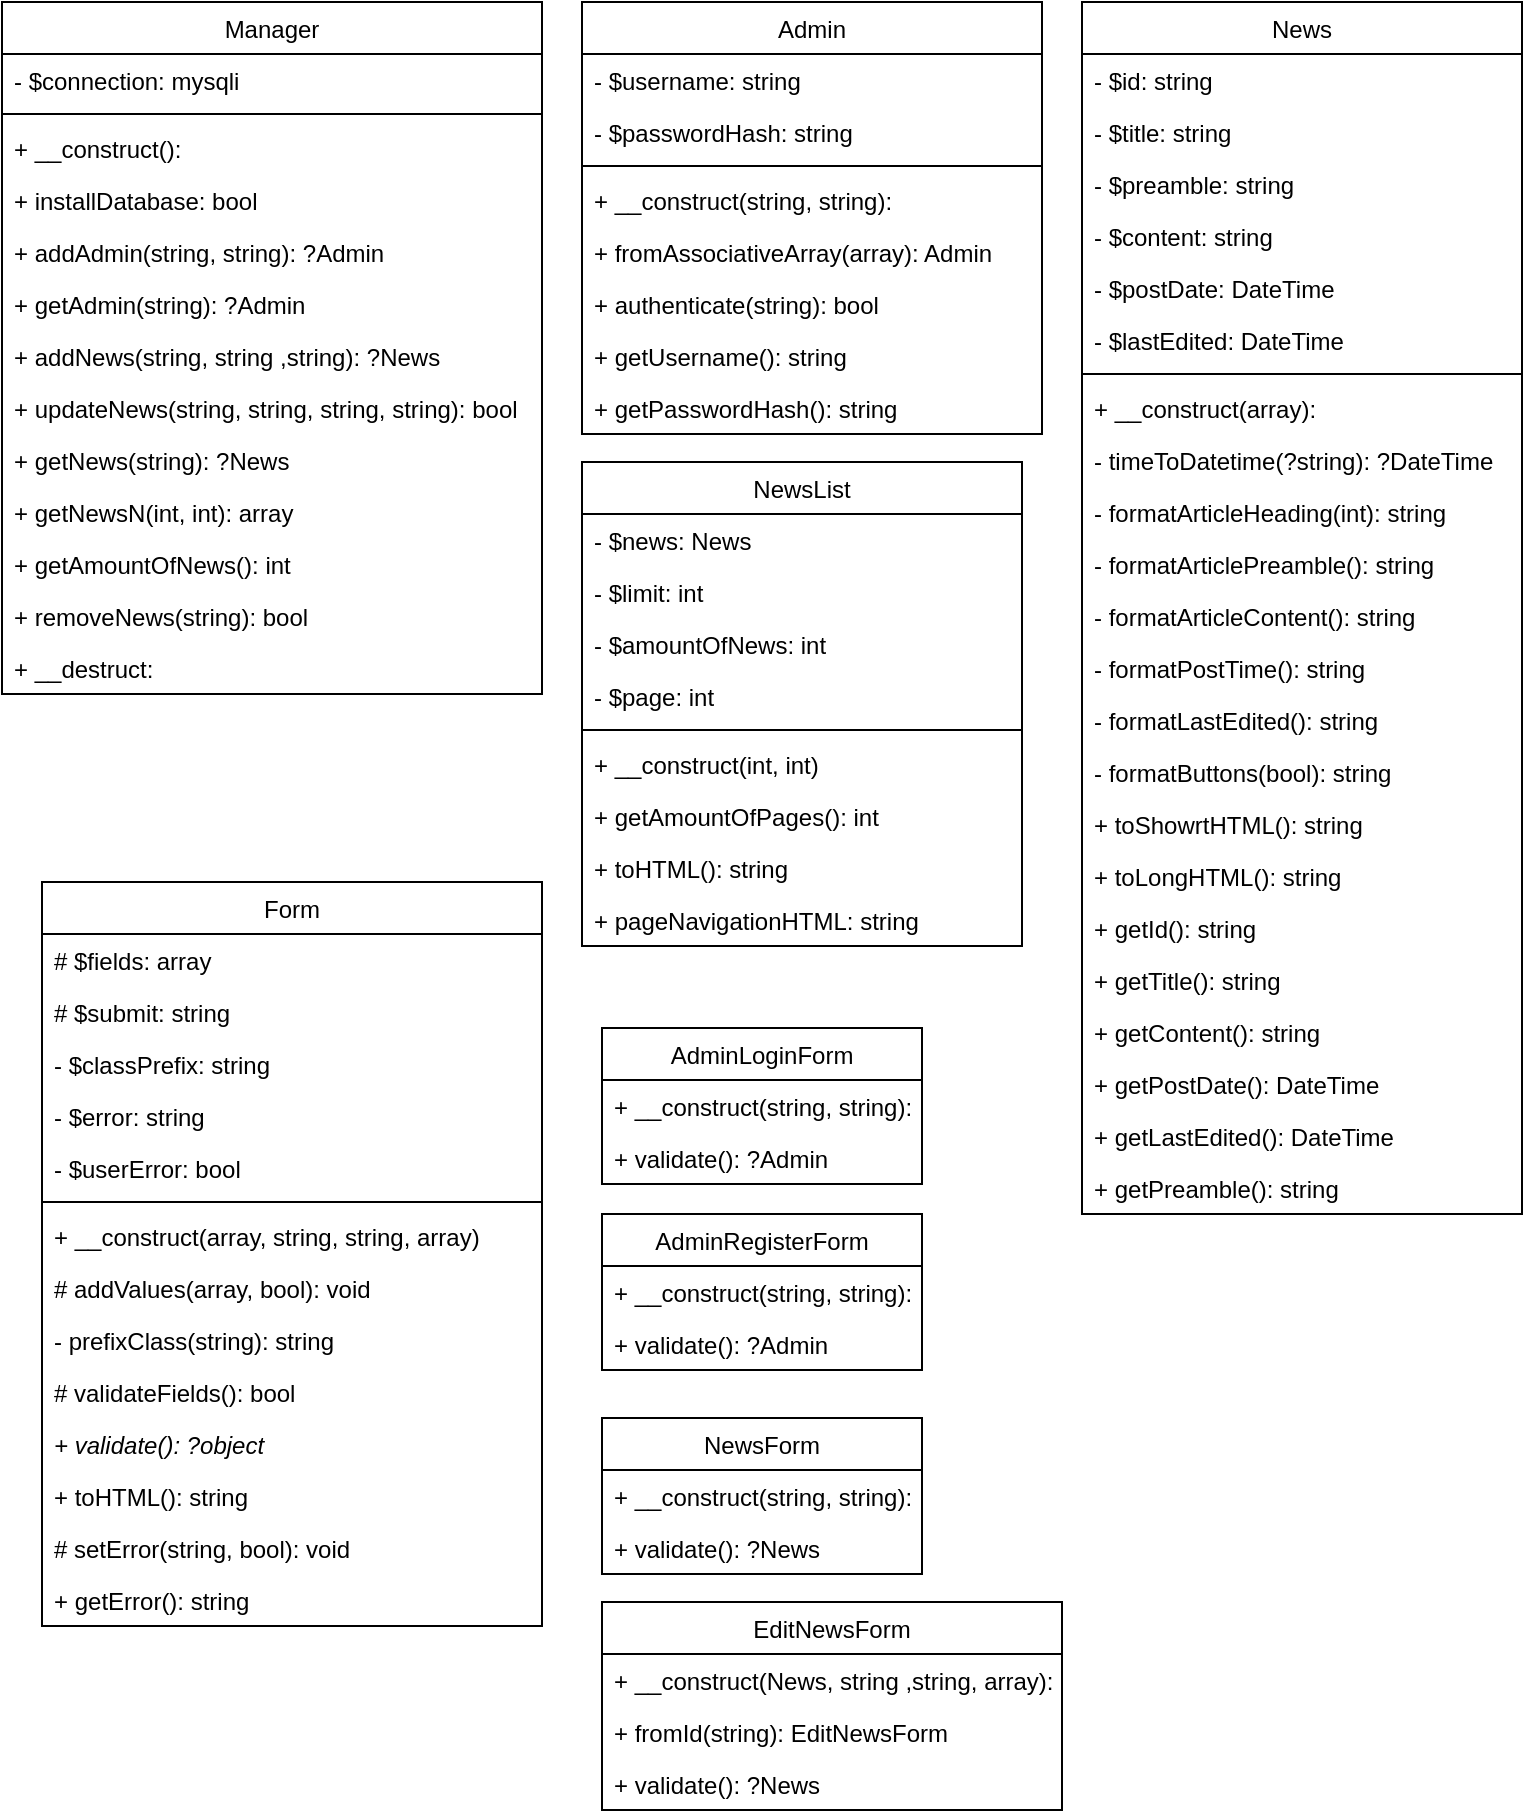 <mxfile version="14.4.2" type="github">
  <diagram id="YQcV4sclvdIq1VrvEsjX" name="Page-1">
    <mxGraphModel dx="813" dy="461" grid="1" gridSize="10" guides="1" tooltips="1" connect="1" arrows="1" fold="1" page="1" pageScale="1" pageWidth="827" pageHeight="1169" math="0" shadow="0">
      <root>
        <mxCell id="0" />
        <mxCell id="1" parent="0" />
        <mxCell id="pUATQON3ymGfzFJ1JxWe-1" value="Manager" style="swimlane;fontStyle=0;childLayout=stackLayout;horizontal=1;startSize=26;fillColor=none;horizontalStack=0;resizeParent=1;resizeParentMax=0;resizeLast=0;collapsible=1;marginBottom=0;" parent="1" vertex="1">
          <mxGeometry x="20" y="20" width="270" height="346" as="geometry" />
        </mxCell>
        <mxCell id="pUATQON3ymGfzFJ1JxWe-2" value="- $connection: mysqli" style="text;strokeColor=none;fillColor=none;align=left;verticalAlign=top;spacingLeft=4;spacingRight=4;overflow=hidden;rotatable=0;points=[[0,0.5],[1,0.5]];portConstraint=eastwest;" parent="pUATQON3ymGfzFJ1JxWe-1" vertex="1">
          <mxGeometry y="26" width="270" height="26" as="geometry" />
        </mxCell>
        <mxCell id="u4n-MWDn8-Q3DPegLVWj-1" value="" style="line;strokeWidth=1;fillColor=none;align=left;verticalAlign=middle;spacingTop=-1;spacingLeft=3;spacingRight=3;rotatable=0;labelPosition=right;points=[];portConstraint=eastwest;" vertex="1" parent="pUATQON3ymGfzFJ1JxWe-1">
          <mxGeometry y="52" width="270" height="8" as="geometry" />
        </mxCell>
        <mxCell id="pUATQON3ymGfzFJ1JxWe-3" value="+ __construct():" style="text;strokeColor=none;fillColor=none;align=left;verticalAlign=top;spacingLeft=4;spacingRight=4;overflow=hidden;rotatable=0;points=[[0,0.5],[1,0.5]];portConstraint=eastwest;" parent="pUATQON3ymGfzFJ1JxWe-1" vertex="1">
          <mxGeometry y="60" width="270" height="26" as="geometry" />
        </mxCell>
        <mxCell id="Dbulx-4e_BaiuKEEpqwc-1" value="+ installDatabase: bool" style="text;strokeColor=none;fillColor=none;align=left;verticalAlign=top;spacingLeft=4;spacingRight=4;overflow=hidden;rotatable=0;points=[[0,0.5],[1,0.5]];portConstraint=eastwest;" parent="pUATQON3ymGfzFJ1JxWe-1" vertex="1">
          <mxGeometry y="86" width="270" height="26" as="geometry" />
        </mxCell>
        <mxCell id="pUATQON3ymGfzFJ1JxWe-4" value="+ addAdmin(string, string): ?Admin" style="text;strokeColor=none;fillColor=none;align=left;verticalAlign=top;spacingLeft=4;spacingRight=4;overflow=hidden;rotatable=0;points=[[0,0.5],[1,0.5]];portConstraint=eastwest;" parent="pUATQON3ymGfzFJ1JxWe-1" vertex="1">
          <mxGeometry y="112" width="270" height="26" as="geometry" />
        </mxCell>
        <mxCell id="Dbulx-4e_BaiuKEEpqwc-3" value="+ getAdmin(string): ?Admin" style="text;strokeColor=none;fillColor=none;align=left;verticalAlign=top;spacingLeft=4;spacingRight=4;overflow=hidden;rotatable=0;points=[[0,0.5],[1,0.5]];portConstraint=eastwest;" parent="pUATQON3ymGfzFJ1JxWe-1" vertex="1">
          <mxGeometry y="138" width="270" height="26" as="geometry" />
        </mxCell>
        <mxCell id="Dbulx-4e_BaiuKEEpqwc-2" value="+ addNews(string, string ,string): ?News" style="text;strokeColor=none;fillColor=none;align=left;verticalAlign=top;spacingLeft=4;spacingRight=4;overflow=hidden;rotatable=0;points=[[0,0.5],[1,0.5]];portConstraint=eastwest;" parent="pUATQON3ymGfzFJ1JxWe-1" vertex="1">
          <mxGeometry y="164" width="270" height="26" as="geometry" />
        </mxCell>
        <mxCell id="Dbulx-4e_BaiuKEEpqwc-4" value="+ updateNews(string, string, string, string): bool" style="text;strokeColor=none;fillColor=none;align=left;verticalAlign=top;spacingLeft=4;spacingRight=4;overflow=hidden;rotatable=0;points=[[0,0.5],[1,0.5]];portConstraint=eastwest;" parent="pUATQON3ymGfzFJ1JxWe-1" vertex="1">
          <mxGeometry y="190" width="270" height="26" as="geometry" />
        </mxCell>
        <mxCell id="Dbulx-4e_BaiuKEEpqwc-5" value="+ getNews(string): ?News" style="text;strokeColor=none;fillColor=none;align=left;verticalAlign=top;spacingLeft=4;spacingRight=4;overflow=hidden;rotatable=0;points=[[0,0.5],[1,0.5]];portConstraint=eastwest;" parent="pUATQON3ymGfzFJ1JxWe-1" vertex="1">
          <mxGeometry y="216" width="270" height="26" as="geometry" />
        </mxCell>
        <mxCell id="Dbulx-4e_BaiuKEEpqwc-6" value="+ getNewsN(int, int): array" style="text;strokeColor=none;fillColor=none;align=left;verticalAlign=top;spacingLeft=4;spacingRight=4;overflow=hidden;rotatable=0;points=[[0,0.5],[1,0.5]];portConstraint=eastwest;" parent="pUATQON3ymGfzFJ1JxWe-1" vertex="1">
          <mxGeometry y="242" width="270" height="26" as="geometry" />
        </mxCell>
        <mxCell id="Dbulx-4e_BaiuKEEpqwc-7" value="+ getAmountOfNews(): int" style="text;strokeColor=none;fillColor=none;align=left;verticalAlign=top;spacingLeft=4;spacingRight=4;overflow=hidden;rotatable=0;points=[[0,0.5],[1,0.5]];portConstraint=eastwest;" parent="pUATQON3ymGfzFJ1JxWe-1" vertex="1">
          <mxGeometry y="268" width="270" height="26" as="geometry" />
        </mxCell>
        <mxCell id="Dbulx-4e_BaiuKEEpqwc-8" value="+ removeNews(string): bool" style="text;strokeColor=none;fillColor=none;align=left;verticalAlign=top;spacingLeft=4;spacingRight=4;overflow=hidden;rotatable=0;points=[[0,0.5],[1,0.5]];portConstraint=eastwest;" parent="pUATQON3ymGfzFJ1JxWe-1" vertex="1">
          <mxGeometry y="294" width="270" height="26" as="geometry" />
        </mxCell>
        <mxCell id="Dbulx-4e_BaiuKEEpqwc-9" value="+ __destruct:" style="text;strokeColor=none;fillColor=none;align=left;verticalAlign=top;spacingLeft=4;spacingRight=4;overflow=hidden;rotatable=0;points=[[0,0.5],[1,0.5]];portConstraint=eastwest;" parent="pUATQON3ymGfzFJ1JxWe-1" vertex="1">
          <mxGeometry y="320" width="270" height="26" as="geometry" />
        </mxCell>
        <mxCell id="pUATQON3ymGfzFJ1JxWe-5" value="Admin" style="swimlane;fontStyle=0;childLayout=stackLayout;horizontal=1;startSize=26;fillColor=none;horizontalStack=0;resizeParent=1;resizeParentMax=0;resizeLast=0;collapsible=1;marginBottom=0;" parent="1" vertex="1">
          <mxGeometry x="310" y="20" width="230" height="216" as="geometry" />
        </mxCell>
        <mxCell id="pUATQON3ymGfzFJ1JxWe-6" value="- $username: string" style="text;strokeColor=none;fillColor=none;align=left;verticalAlign=top;spacingLeft=4;spacingRight=4;overflow=hidden;rotatable=0;points=[[0,0.5],[1,0.5]];portConstraint=eastwest;" parent="pUATQON3ymGfzFJ1JxWe-5" vertex="1">
          <mxGeometry y="26" width="230" height="26" as="geometry" />
        </mxCell>
        <mxCell id="pUATQON3ymGfzFJ1JxWe-7" value="- $passwordHash: string" style="text;strokeColor=none;fillColor=none;align=left;verticalAlign=top;spacingLeft=4;spacingRight=4;overflow=hidden;rotatable=0;points=[[0,0.5],[1,0.5]];portConstraint=eastwest;" parent="pUATQON3ymGfzFJ1JxWe-5" vertex="1">
          <mxGeometry y="52" width="230" height="26" as="geometry" />
        </mxCell>
        <mxCell id="u4n-MWDn8-Q3DPegLVWj-2" value="" style="line;strokeWidth=1;fillColor=none;align=left;verticalAlign=middle;spacingTop=-1;spacingLeft=3;spacingRight=3;rotatable=0;labelPosition=right;points=[];portConstraint=eastwest;" vertex="1" parent="pUATQON3ymGfzFJ1JxWe-5">
          <mxGeometry y="78" width="230" height="8" as="geometry" />
        </mxCell>
        <mxCell id="pUATQON3ymGfzFJ1JxWe-8" value="+ __construct(string, string):" style="text;strokeColor=none;fillColor=none;align=left;verticalAlign=top;spacingLeft=4;spacingRight=4;overflow=hidden;rotatable=0;points=[[0,0.5],[1,0.5]];portConstraint=eastwest;" parent="pUATQON3ymGfzFJ1JxWe-5" vertex="1">
          <mxGeometry y="86" width="230" height="26" as="geometry" />
        </mxCell>
        <mxCell id="Dbulx-4e_BaiuKEEpqwc-10" value="+ fromAssociativeArray(array): Admin" style="text;strokeColor=none;fillColor=none;align=left;verticalAlign=top;spacingLeft=4;spacingRight=4;overflow=hidden;rotatable=0;points=[[0,0.5],[1,0.5]];portConstraint=eastwest;" parent="pUATQON3ymGfzFJ1JxWe-5" vertex="1">
          <mxGeometry y="112" width="230" height="26" as="geometry" />
        </mxCell>
        <mxCell id="Dbulx-4e_BaiuKEEpqwc-12" value="+ authenticate(string): bool" style="text;strokeColor=none;fillColor=none;align=left;verticalAlign=top;spacingLeft=4;spacingRight=4;overflow=hidden;rotatable=0;points=[[0,0.5],[1,0.5]];portConstraint=eastwest;" parent="pUATQON3ymGfzFJ1JxWe-5" vertex="1">
          <mxGeometry y="138" width="230" height="26" as="geometry" />
        </mxCell>
        <mxCell id="Dbulx-4e_BaiuKEEpqwc-11" value="+ getUsername(): string" style="text;strokeColor=none;fillColor=none;align=left;verticalAlign=top;spacingLeft=4;spacingRight=4;overflow=hidden;rotatable=0;points=[[0,0.5],[1,0.5]];portConstraint=eastwest;" parent="pUATQON3ymGfzFJ1JxWe-5" vertex="1">
          <mxGeometry y="164" width="230" height="26" as="geometry" />
        </mxCell>
        <mxCell id="Dbulx-4e_BaiuKEEpqwc-13" value="+ getPasswordHash(): string" style="text;strokeColor=none;fillColor=none;align=left;verticalAlign=top;spacingLeft=4;spacingRight=4;overflow=hidden;rotatable=0;points=[[0,0.5],[1,0.5]];portConstraint=eastwest;" parent="pUATQON3ymGfzFJ1JxWe-5" vertex="1">
          <mxGeometry y="190" width="230" height="26" as="geometry" />
        </mxCell>
        <mxCell id="pUATQON3ymGfzFJ1JxWe-9" value="NewsList" style="swimlane;fontStyle=0;childLayout=stackLayout;horizontal=1;startSize=26;fillColor=none;horizontalStack=0;resizeParent=1;resizeParentMax=0;resizeLast=0;collapsible=1;marginBottom=0;" parent="1" vertex="1">
          <mxGeometry x="310" y="250" width="220" height="242" as="geometry" />
        </mxCell>
        <mxCell id="pUATQON3ymGfzFJ1JxWe-10" value="- $news: News" style="text;strokeColor=none;fillColor=none;align=left;verticalAlign=top;spacingLeft=4;spacingRight=4;overflow=hidden;rotatable=0;points=[[0,0.5],[1,0.5]];portConstraint=eastwest;" parent="pUATQON3ymGfzFJ1JxWe-9" vertex="1">
          <mxGeometry y="26" width="220" height="26" as="geometry" />
        </mxCell>
        <mxCell id="pUATQON3ymGfzFJ1JxWe-11" value="- $limit: int" style="text;strokeColor=none;fillColor=none;align=left;verticalAlign=top;spacingLeft=4;spacingRight=4;overflow=hidden;rotatable=0;points=[[0,0.5],[1,0.5]];portConstraint=eastwest;" parent="pUATQON3ymGfzFJ1JxWe-9" vertex="1">
          <mxGeometry y="52" width="220" height="26" as="geometry" />
        </mxCell>
        <mxCell id="Dbulx-4e_BaiuKEEpqwc-15" value="- $amountOfNews: int" style="text;strokeColor=none;fillColor=none;align=left;verticalAlign=top;spacingLeft=4;spacingRight=4;overflow=hidden;rotatable=0;points=[[0,0.5],[1,0.5]];portConstraint=eastwest;" parent="pUATQON3ymGfzFJ1JxWe-9" vertex="1">
          <mxGeometry y="78" width="220" height="26" as="geometry" />
        </mxCell>
        <mxCell id="pUATQON3ymGfzFJ1JxWe-12" value="- $page: int" style="text;strokeColor=none;fillColor=none;align=left;verticalAlign=top;spacingLeft=4;spacingRight=4;overflow=hidden;rotatable=0;points=[[0,0.5],[1,0.5]];portConstraint=eastwest;" parent="pUATQON3ymGfzFJ1JxWe-9" vertex="1">
          <mxGeometry y="104" width="220" height="26" as="geometry" />
        </mxCell>
        <mxCell id="u4n-MWDn8-Q3DPegLVWj-4" value="" style="line;strokeWidth=1;fillColor=none;align=left;verticalAlign=middle;spacingTop=-1;spacingLeft=3;spacingRight=3;rotatable=0;labelPosition=right;points=[];portConstraint=eastwest;" vertex="1" parent="pUATQON3ymGfzFJ1JxWe-9">
          <mxGeometry y="130" width="220" height="8" as="geometry" />
        </mxCell>
        <mxCell id="Dbulx-4e_BaiuKEEpqwc-17" value="+ __construct(int, int)" style="text;strokeColor=none;fillColor=none;align=left;verticalAlign=top;spacingLeft=4;spacingRight=4;overflow=hidden;rotatable=0;points=[[0,0.5],[1,0.5]];portConstraint=eastwest;" parent="pUATQON3ymGfzFJ1JxWe-9" vertex="1">
          <mxGeometry y="138" width="220" height="26" as="geometry" />
        </mxCell>
        <mxCell id="Dbulx-4e_BaiuKEEpqwc-16" value="+ getAmountOfPages(): int" style="text;strokeColor=none;fillColor=none;align=left;verticalAlign=top;spacingLeft=4;spacingRight=4;overflow=hidden;rotatable=0;points=[[0,0.5],[1,0.5]];portConstraint=eastwest;" parent="pUATQON3ymGfzFJ1JxWe-9" vertex="1">
          <mxGeometry y="164" width="220" height="26" as="geometry" />
        </mxCell>
        <mxCell id="Dbulx-4e_BaiuKEEpqwc-19" value="+ toHTML(): string" style="text;strokeColor=none;fillColor=none;align=left;verticalAlign=top;spacingLeft=4;spacingRight=4;overflow=hidden;rotatable=0;points=[[0,0.5],[1,0.5]];portConstraint=eastwest;" parent="pUATQON3ymGfzFJ1JxWe-9" vertex="1">
          <mxGeometry y="190" width="220" height="26" as="geometry" />
        </mxCell>
        <mxCell id="Dbulx-4e_BaiuKEEpqwc-18" value="+ pageNavigationHTML: string" style="text;strokeColor=none;fillColor=none;align=left;verticalAlign=top;spacingLeft=4;spacingRight=4;overflow=hidden;rotatable=0;points=[[0,0.5],[1,0.5]];portConstraint=eastwest;" parent="pUATQON3ymGfzFJ1JxWe-9" vertex="1">
          <mxGeometry y="216" width="220" height="26" as="geometry" />
        </mxCell>
        <mxCell id="pUATQON3ymGfzFJ1JxWe-13" value="News" style="swimlane;fontStyle=0;childLayout=stackLayout;horizontal=1;startSize=26;fillColor=none;horizontalStack=0;resizeParent=1;resizeParentMax=0;resizeLast=0;collapsible=1;marginBottom=0;" parent="1" vertex="1">
          <mxGeometry x="560" y="20" width="220" height="606" as="geometry" />
        </mxCell>
        <mxCell id="pUATQON3ymGfzFJ1JxWe-14" value="- $id: string" style="text;strokeColor=none;fillColor=none;align=left;verticalAlign=top;spacingLeft=4;spacingRight=4;overflow=hidden;rotatable=0;points=[[0,0.5],[1,0.5]];portConstraint=eastwest;" parent="pUATQON3ymGfzFJ1JxWe-13" vertex="1">
          <mxGeometry y="26" width="220" height="26" as="geometry" />
        </mxCell>
        <mxCell id="pUATQON3ymGfzFJ1JxWe-15" value="- $title: string" style="text;strokeColor=none;fillColor=none;align=left;verticalAlign=top;spacingLeft=4;spacingRight=4;overflow=hidden;rotatable=0;points=[[0,0.5],[1,0.5]];portConstraint=eastwest;" parent="pUATQON3ymGfzFJ1JxWe-13" vertex="1">
          <mxGeometry y="52" width="220" height="26" as="geometry" />
        </mxCell>
        <mxCell id="pUATQON3ymGfzFJ1JxWe-16" value="- $preamble: string" style="text;strokeColor=none;fillColor=none;align=left;verticalAlign=top;spacingLeft=4;spacingRight=4;overflow=hidden;rotatable=0;points=[[0,0.5],[1,0.5]];portConstraint=eastwest;" parent="pUATQON3ymGfzFJ1JxWe-13" vertex="1">
          <mxGeometry y="78" width="220" height="26" as="geometry" />
        </mxCell>
        <mxCell id="Dbulx-4e_BaiuKEEpqwc-20" value="- $content: string" style="text;strokeColor=none;fillColor=none;align=left;verticalAlign=top;spacingLeft=4;spacingRight=4;overflow=hidden;rotatable=0;points=[[0,0.5],[1,0.5]];portConstraint=eastwest;" parent="pUATQON3ymGfzFJ1JxWe-13" vertex="1">
          <mxGeometry y="104" width="220" height="26" as="geometry" />
        </mxCell>
        <mxCell id="Dbulx-4e_BaiuKEEpqwc-21" value="- $postDate: DateTime" style="text;strokeColor=none;fillColor=none;align=left;verticalAlign=top;spacingLeft=4;spacingRight=4;overflow=hidden;rotatable=0;points=[[0,0.5],[1,0.5]];portConstraint=eastwest;" parent="pUATQON3ymGfzFJ1JxWe-13" vertex="1">
          <mxGeometry y="130" width="220" height="26" as="geometry" />
        </mxCell>
        <mxCell id="Dbulx-4e_BaiuKEEpqwc-23" value="- $lastEdited: DateTime" style="text;strokeColor=none;fillColor=none;align=left;verticalAlign=top;spacingLeft=4;spacingRight=4;overflow=hidden;rotatable=0;points=[[0,0.5],[1,0.5]];portConstraint=eastwest;" parent="pUATQON3ymGfzFJ1JxWe-13" vertex="1">
          <mxGeometry y="156" width="220" height="26" as="geometry" />
        </mxCell>
        <mxCell id="u4n-MWDn8-Q3DPegLVWj-3" value="" style="line;strokeWidth=1;fillColor=none;align=left;verticalAlign=middle;spacingTop=-1;spacingLeft=3;spacingRight=3;rotatable=0;labelPosition=right;points=[];portConstraint=eastwest;" vertex="1" parent="pUATQON3ymGfzFJ1JxWe-13">
          <mxGeometry y="182" width="220" height="8" as="geometry" />
        </mxCell>
        <mxCell id="Dbulx-4e_BaiuKEEpqwc-24" value="+ __construct(array):" style="text;strokeColor=none;fillColor=none;align=left;verticalAlign=top;spacingLeft=4;spacingRight=4;overflow=hidden;rotatable=0;points=[[0,0.5],[1,0.5]];portConstraint=eastwest;" parent="pUATQON3ymGfzFJ1JxWe-13" vertex="1">
          <mxGeometry y="190" width="220" height="26" as="geometry" />
        </mxCell>
        <mxCell id="Dbulx-4e_BaiuKEEpqwc-25" value="- timeToDatetime(?string): ?DateTime" style="text;strokeColor=none;fillColor=none;align=left;verticalAlign=top;spacingLeft=4;spacingRight=4;overflow=hidden;rotatable=0;points=[[0,0.5],[1,0.5]];portConstraint=eastwest;" parent="pUATQON3ymGfzFJ1JxWe-13" vertex="1">
          <mxGeometry y="216" width="220" height="26" as="geometry" />
        </mxCell>
        <mxCell id="Dbulx-4e_BaiuKEEpqwc-27" value="- formatArticleHeading(int): string" style="text;strokeColor=none;fillColor=none;align=left;verticalAlign=top;spacingLeft=4;spacingRight=4;overflow=hidden;rotatable=0;points=[[0,0.5],[1,0.5]];portConstraint=eastwest;" parent="pUATQON3ymGfzFJ1JxWe-13" vertex="1">
          <mxGeometry y="242" width="220" height="26" as="geometry" />
        </mxCell>
        <mxCell id="Dbulx-4e_BaiuKEEpqwc-28" value="- formatArticlePreamble(): string" style="text;strokeColor=none;fillColor=none;align=left;verticalAlign=top;spacingLeft=4;spacingRight=4;overflow=hidden;rotatable=0;points=[[0,0.5],[1,0.5]];portConstraint=eastwest;" parent="pUATQON3ymGfzFJ1JxWe-13" vertex="1">
          <mxGeometry y="268" width="220" height="26" as="geometry" />
        </mxCell>
        <mxCell id="Dbulx-4e_BaiuKEEpqwc-26" value="- formatArticleContent(): string" style="text;strokeColor=none;fillColor=none;align=left;verticalAlign=top;spacingLeft=4;spacingRight=4;overflow=hidden;rotatable=0;points=[[0,0.5],[1,0.5]];portConstraint=eastwest;" parent="pUATQON3ymGfzFJ1JxWe-13" vertex="1">
          <mxGeometry y="294" width="220" height="26" as="geometry" />
        </mxCell>
        <mxCell id="Dbulx-4e_BaiuKEEpqwc-29" value="- formatPostTime(): string" style="text;strokeColor=none;fillColor=none;align=left;verticalAlign=top;spacingLeft=4;spacingRight=4;overflow=hidden;rotatable=0;points=[[0,0.5],[1,0.5]];portConstraint=eastwest;" parent="pUATQON3ymGfzFJ1JxWe-13" vertex="1">
          <mxGeometry y="320" width="220" height="26" as="geometry" />
        </mxCell>
        <mxCell id="Dbulx-4e_BaiuKEEpqwc-22" value="- formatLastEdited(): string" style="text;strokeColor=none;fillColor=none;align=left;verticalAlign=top;spacingLeft=4;spacingRight=4;overflow=hidden;rotatable=0;points=[[0,0.5],[1,0.5]];portConstraint=eastwest;" parent="pUATQON3ymGfzFJ1JxWe-13" vertex="1">
          <mxGeometry y="346" width="220" height="26" as="geometry" />
        </mxCell>
        <mxCell id="Dbulx-4e_BaiuKEEpqwc-31" value="- formatButtons(bool): string" style="text;strokeColor=none;fillColor=none;align=left;verticalAlign=top;spacingLeft=4;spacingRight=4;overflow=hidden;rotatable=0;points=[[0,0.5],[1,0.5]];portConstraint=eastwest;" parent="pUATQON3ymGfzFJ1JxWe-13" vertex="1">
          <mxGeometry y="372" width="220" height="26" as="geometry" />
        </mxCell>
        <mxCell id="Dbulx-4e_BaiuKEEpqwc-33" value="+ toShowrtHTML(): string" style="text;strokeColor=none;fillColor=none;align=left;verticalAlign=top;spacingLeft=4;spacingRight=4;overflow=hidden;rotatable=0;points=[[0,0.5],[1,0.5]];portConstraint=eastwest;" parent="pUATQON3ymGfzFJ1JxWe-13" vertex="1">
          <mxGeometry y="398" width="220" height="26" as="geometry" />
        </mxCell>
        <mxCell id="Dbulx-4e_BaiuKEEpqwc-34" value="+ toLongHTML(): string" style="text;strokeColor=none;fillColor=none;align=left;verticalAlign=top;spacingLeft=4;spacingRight=4;overflow=hidden;rotatable=0;points=[[0,0.5],[1,0.5]];portConstraint=eastwest;" parent="pUATQON3ymGfzFJ1JxWe-13" vertex="1">
          <mxGeometry y="424" width="220" height="26" as="geometry" />
        </mxCell>
        <mxCell id="Dbulx-4e_BaiuKEEpqwc-32" value="+ getId(): string" style="text;strokeColor=none;fillColor=none;align=left;verticalAlign=top;spacingLeft=4;spacingRight=4;overflow=hidden;rotatable=0;points=[[0,0.5],[1,0.5]];portConstraint=eastwest;" parent="pUATQON3ymGfzFJ1JxWe-13" vertex="1">
          <mxGeometry y="450" width="220" height="26" as="geometry" />
        </mxCell>
        <mxCell id="Dbulx-4e_BaiuKEEpqwc-36" value="+ getTitle(): string" style="text;strokeColor=none;fillColor=none;align=left;verticalAlign=top;spacingLeft=4;spacingRight=4;overflow=hidden;rotatable=0;points=[[0,0.5],[1,0.5]];portConstraint=eastwest;" parent="pUATQON3ymGfzFJ1JxWe-13" vertex="1">
          <mxGeometry y="476" width="220" height="26" as="geometry" />
        </mxCell>
        <mxCell id="Dbulx-4e_BaiuKEEpqwc-35" value="+ getContent(): string" style="text;strokeColor=none;fillColor=none;align=left;verticalAlign=top;spacingLeft=4;spacingRight=4;overflow=hidden;rotatable=0;points=[[0,0.5],[1,0.5]];portConstraint=eastwest;" parent="pUATQON3ymGfzFJ1JxWe-13" vertex="1">
          <mxGeometry y="502" width="220" height="26" as="geometry" />
        </mxCell>
        <mxCell id="Dbulx-4e_BaiuKEEpqwc-30" value="+ getPostDate(): DateTime" style="text;strokeColor=none;fillColor=none;align=left;verticalAlign=top;spacingLeft=4;spacingRight=4;overflow=hidden;rotatable=0;points=[[0,0.5],[1,0.5]];portConstraint=eastwest;" parent="pUATQON3ymGfzFJ1JxWe-13" vertex="1">
          <mxGeometry y="528" width="220" height="26" as="geometry" />
        </mxCell>
        <mxCell id="Dbulx-4e_BaiuKEEpqwc-38" value="+ getLastEdited(): DateTime" style="text;strokeColor=none;fillColor=none;align=left;verticalAlign=top;spacingLeft=4;spacingRight=4;overflow=hidden;rotatable=0;points=[[0,0.5],[1,0.5]];portConstraint=eastwest;" parent="pUATQON3ymGfzFJ1JxWe-13" vertex="1">
          <mxGeometry y="554" width="220" height="26" as="geometry" />
        </mxCell>
        <mxCell id="Dbulx-4e_BaiuKEEpqwc-37" value="+ getPreamble(): string" style="text;strokeColor=none;fillColor=none;align=left;verticalAlign=top;spacingLeft=4;spacingRight=4;overflow=hidden;rotatable=0;points=[[0,0.5],[1,0.5]];portConstraint=eastwest;" parent="pUATQON3ymGfzFJ1JxWe-13" vertex="1">
          <mxGeometry y="580" width="220" height="26" as="geometry" />
        </mxCell>
        <mxCell id="u4n-MWDn8-Q3DPegLVWj-5" value="Form" style="swimlane;fontStyle=0;childLayout=stackLayout;horizontal=1;startSize=26;fillColor=none;horizontalStack=0;resizeParent=1;resizeParentMax=0;resizeLast=0;collapsible=1;marginBottom=0;" vertex="1" parent="1">
          <mxGeometry x="40" y="460" width="250" height="372" as="geometry" />
        </mxCell>
        <mxCell id="u4n-MWDn8-Q3DPegLVWj-6" value="# $fields: array" style="text;strokeColor=none;fillColor=none;align=left;verticalAlign=top;spacingLeft=4;spacingRight=4;overflow=hidden;rotatable=0;points=[[0,0.5],[1,0.5]];portConstraint=eastwest;" vertex="1" parent="u4n-MWDn8-Q3DPegLVWj-5">
          <mxGeometry y="26" width="250" height="26" as="geometry" />
        </mxCell>
        <mxCell id="u4n-MWDn8-Q3DPegLVWj-7" value="# $submit: string" style="text;strokeColor=none;fillColor=none;align=left;verticalAlign=top;spacingLeft=4;spacingRight=4;overflow=hidden;rotatable=0;points=[[0,0.5],[1,0.5]];portConstraint=eastwest;" vertex="1" parent="u4n-MWDn8-Q3DPegLVWj-5">
          <mxGeometry y="52" width="250" height="26" as="geometry" />
        </mxCell>
        <mxCell id="u4n-MWDn8-Q3DPegLVWj-8" value="- $classPrefix: string" style="text;strokeColor=none;fillColor=none;align=left;verticalAlign=top;spacingLeft=4;spacingRight=4;overflow=hidden;rotatable=0;points=[[0,0.5],[1,0.5]];portConstraint=eastwest;" vertex="1" parent="u4n-MWDn8-Q3DPegLVWj-5">
          <mxGeometry y="78" width="250" height="26" as="geometry" />
        </mxCell>
        <mxCell id="u4n-MWDn8-Q3DPegLVWj-10" value="- $error: string" style="text;strokeColor=none;fillColor=none;align=left;verticalAlign=top;spacingLeft=4;spacingRight=4;overflow=hidden;rotatable=0;points=[[0,0.5],[1,0.5]];portConstraint=eastwest;" vertex="1" parent="u4n-MWDn8-Q3DPegLVWj-5">
          <mxGeometry y="104" width="250" height="26" as="geometry" />
        </mxCell>
        <mxCell id="u4n-MWDn8-Q3DPegLVWj-12" value="- $userError: bool" style="text;strokeColor=none;fillColor=none;align=left;verticalAlign=top;spacingLeft=4;spacingRight=4;overflow=hidden;rotatable=0;points=[[0,0.5],[1,0.5]];portConstraint=eastwest;" vertex="1" parent="u4n-MWDn8-Q3DPegLVWj-5">
          <mxGeometry y="130" width="250" height="26" as="geometry" />
        </mxCell>
        <mxCell id="u4n-MWDn8-Q3DPegLVWj-15" value="" style="line;strokeWidth=1;fillColor=none;align=left;verticalAlign=middle;spacingTop=-1;spacingLeft=3;spacingRight=3;rotatable=0;labelPosition=right;points=[];portConstraint=eastwest;" vertex="1" parent="u4n-MWDn8-Q3DPegLVWj-5">
          <mxGeometry y="156" width="250" height="8" as="geometry" />
        </mxCell>
        <mxCell id="u4n-MWDn8-Q3DPegLVWj-13" value="+ __construct(array, string, string, array)" style="text;strokeColor=none;fillColor=none;align=left;verticalAlign=top;spacingLeft=4;spacingRight=4;overflow=hidden;rotatable=0;points=[[0,0.5],[1,0.5]];portConstraint=eastwest;" vertex="1" parent="u4n-MWDn8-Q3DPegLVWj-5">
          <mxGeometry y="164" width="250" height="26" as="geometry" />
        </mxCell>
        <mxCell id="u4n-MWDn8-Q3DPegLVWj-14" value="# addValues(array, bool): void" style="text;strokeColor=none;fillColor=none;align=left;verticalAlign=top;spacingLeft=4;spacingRight=4;overflow=hidden;rotatable=0;points=[[0,0.5],[1,0.5]];portConstraint=eastwest;" vertex="1" parent="u4n-MWDn8-Q3DPegLVWj-5">
          <mxGeometry y="190" width="250" height="26" as="geometry" />
        </mxCell>
        <mxCell id="u4n-MWDn8-Q3DPegLVWj-11" value="- prefixClass(string): string" style="text;strokeColor=none;fillColor=none;align=left;verticalAlign=top;spacingLeft=4;spacingRight=4;overflow=hidden;rotatable=0;points=[[0,0.5],[1,0.5]];portConstraint=eastwest;" vertex="1" parent="u4n-MWDn8-Q3DPegLVWj-5">
          <mxGeometry y="216" width="250" height="26" as="geometry" />
        </mxCell>
        <mxCell id="u4n-MWDn8-Q3DPegLVWj-16" value="# validateFields(): bool" style="text;strokeColor=none;fillColor=none;align=left;verticalAlign=top;spacingLeft=4;spacingRight=4;overflow=hidden;rotatable=0;points=[[0,0.5],[1,0.5]];portConstraint=eastwest;" vertex="1" parent="u4n-MWDn8-Q3DPegLVWj-5">
          <mxGeometry y="242" width="250" height="26" as="geometry" />
        </mxCell>
        <mxCell id="u4n-MWDn8-Q3DPegLVWj-17" value="+ validate(): ?object" style="text;strokeColor=none;fillColor=none;align=left;verticalAlign=top;spacingLeft=4;spacingRight=4;overflow=hidden;rotatable=0;points=[[0,0.5],[1,0.5]];portConstraint=eastwest;fontStyle=2" vertex="1" parent="u4n-MWDn8-Q3DPegLVWj-5">
          <mxGeometry y="268" width="250" height="26" as="geometry" />
        </mxCell>
        <mxCell id="u4n-MWDn8-Q3DPegLVWj-18" value="+ toHTML(): string" style="text;strokeColor=none;fillColor=none;align=left;verticalAlign=top;spacingLeft=4;spacingRight=4;overflow=hidden;rotatable=0;points=[[0,0.5],[1,0.5]];portConstraint=eastwest;" vertex="1" parent="u4n-MWDn8-Q3DPegLVWj-5">
          <mxGeometry y="294" width="250" height="26" as="geometry" />
        </mxCell>
        <mxCell id="u4n-MWDn8-Q3DPegLVWj-19" value="# setError(string, bool): void" style="text;strokeColor=none;fillColor=none;align=left;verticalAlign=top;spacingLeft=4;spacingRight=4;overflow=hidden;rotatable=0;points=[[0,0.5],[1,0.5]];portConstraint=eastwest;" vertex="1" parent="u4n-MWDn8-Q3DPegLVWj-5">
          <mxGeometry y="320" width="250" height="26" as="geometry" />
        </mxCell>
        <mxCell id="u4n-MWDn8-Q3DPegLVWj-9" value="+ getError(): string" style="text;strokeColor=none;fillColor=none;align=left;verticalAlign=top;spacingLeft=4;spacingRight=4;overflow=hidden;rotatable=0;points=[[0,0.5],[1,0.5]];portConstraint=eastwest;" vertex="1" parent="u4n-MWDn8-Q3DPegLVWj-5">
          <mxGeometry y="346" width="250" height="26" as="geometry" />
        </mxCell>
        <mxCell id="u4n-MWDn8-Q3DPegLVWj-20" value="AdminLoginForm" style="swimlane;fontStyle=0;childLayout=stackLayout;horizontal=1;startSize=26;fillColor=none;horizontalStack=0;resizeParent=1;resizeParentMax=0;resizeLast=0;collapsible=1;marginBottom=0;" vertex="1" parent="1">
          <mxGeometry x="320" y="533" width="160" height="78" as="geometry" />
        </mxCell>
        <mxCell id="u4n-MWDn8-Q3DPegLVWj-21" value="+ __construct(string, string):" style="text;strokeColor=none;fillColor=none;align=left;verticalAlign=top;spacingLeft=4;spacingRight=4;overflow=hidden;rotatable=0;points=[[0,0.5],[1,0.5]];portConstraint=eastwest;" vertex="1" parent="u4n-MWDn8-Q3DPegLVWj-20">
          <mxGeometry y="26" width="160" height="26" as="geometry" />
        </mxCell>
        <mxCell id="u4n-MWDn8-Q3DPegLVWj-22" value="+ validate(): ?Admin" style="text;strokeColor=none;fillColor=none;align=left;verticalAlign=top;spacingLeft=4;spacingRight=4;overflow=hidden;rotatable=0;points=[[0,0.5],[1,0.5]];portConstraint=eastwest;" vertex="1" parent="u4n-MWDn8-Q3DPegLVWj-20">
          <mxGeometry y="52" width="160" height="26" as="geometry" />
        </mxCell>
        <mxCell id="u4n-MWDn8-Q3DPegLVWj-24" value="AdminRegisterForm" style="swimlane;fontStyle=0;childLayout=stackLayout;horizontal=1;startSize=26;fillColor=none;horizontalStack=0;resizeParent=1;resizeParentMax=0;resizeLast=0;collapsible=1;marginBottom=0;" vertex="1" parent="1">
          <mxGeometry x="320" y="626" width="160" height="78" as="geometry" />
        </mxCell>
        <mxCell id="u4n-MWDn8-Q3DPegLVWj-25" value="+ __construct(string, string):" style="text;strokeColor=none;fillColor=none;align=left;verticalAlign=top;spacingLeft=4;spacingRight=4;overflow=hidden;rotatable=0;points=[[0,0.5],[1,0.5]];portConstraint=eastwest;" vertex="1" parent="u4n-MWDn8-Q3DPegLVWj-24">
          <mxGeometry y="26" width="160" height="26" as="geometry" />
        </mxCell>
        <mxCell id="u4n-MWDn8-Q3DPegLVWj-26" value="+ validate(): ?Admin" style="text;strokeColor=none;fillColor=none;align=left;verticalAlign=top;spacingLeft=4;spacingRight=4;overflow=hidden;rotatable=0;points=[[0,0.5],[1,0.5]];portConstraint=eastwest;" vertex="1" parent="u4n-MWDn8-Q3DPegLVWj-24">
          <mxGeometry y="52" width="160" height="26" as="geometry" />
        </mxCell>
        <mxCell id="u4n-MWDn8-Q3DPegLVWj-28" value="NewsForm" style="swimlane;fontStyle=0;childLayout=stackLayout;horizontal=1;startSize=26;fillColor=none;horizontalStack=0;resizeParent=1;resizeParentMax=0;resizeLast=0;collapsible=1;marginBottom=0;" vertex="1" parent="1">
          <mxGeometry x="320" y="728" width="160" height="78" as="geometry" />
        </mxCell>
        <mxCell id="u4n-MWDn8-Q3DPegLVWj-29" value="+ __construct(string, string):" style="text;strokeColor=none;fillColor=none;align=left;verticalAlign=top;spacingLeft=4;spacingRight=4;overflow=hidden;rotatable=0;points=[[0,0.5],[1,0.5]];portConstraint=eastwest;" vertex="1" parent="u4n-MWDn8-Q3DPegLVWj-28">
          <mxGeometry y="26" width="160" height="26" as="geometry" />
        </mxCell>
        <mxCell id="u4n-MWDn8-Q3DPegLVWj-30" value="+ validate(): ?News" style="text;strokeColor=none;fillColor=none;align=left;verticalAlign=top;spacingLeft=4;spacingRight=4;overflow=hidden;rotatable=0;points=[[0,0.5],[1,0.5]];portConstraint=eastwest;" vertex="1" parent="u4n-MWDn8-Q3DPegLVWj-28">
          <mxGeometry y="52" width="160" height="26" as="geometry" />
        </mxCell>
        <mxCell id="u4n-MWDn8-Q3DPegLVWj-32" value="EditNewsForm" style="swimlane;fontStyle=0;childLayout=stackLayout;horizontal=1;startSize=26;fillColor=none;horizontalStack=0;resizeParent=1;resizeParentMax=0;resizeLast=0;collapsible=1;marginBottom=0;" vertex="1" parent="1">
          <mxGeometry x="320" y="820" width="230" height="104" as="geometry" />
        </mxCell>
        <mxCell id="u4n-MWDn8-Q3DPegLVWj-33" value="+ __construct(News, string ,string, array):" style="text;strokeColor=none;fillColor=none;align=left;verticalAlign=top;spacingLeft=4;spacingRight=4;overflow=hidden;rotatable=0;points=[[0,0.5],[1,0.5]];portConstraint=eastwest;" vertex="1" parent="u4n-MWDn8-Q3DPegLVWj-32">
          <mxGeometry y="26" width="230" height="26" as="geometry" />
        </mxCell>
        <mxCell id="u4n-MWDn8-Q3DPegLVWj-34" value="+ fromId(string): EditNewsForm" style="text;strokeColor=none;fillColor=none;align=left;verticalAlign=top;spacingLeft=4;spacingRight=4;overflow=hidden;rotatable=0;points=[[0,0.5],[1,0.5]];portConstraint=eastwest;" vertex="1" parent="u4n-MWDn8-Q3DPegLVWj-32">
          <mxGeometry y="52" width="230" height="26" as="geometry" />
        </mxCell>
        <mxCell id="u4n-MWDn8-Q3DPegLVWj-35" value="+ validate(): ?News" style="text;strokeColor=none;fillColor=none;align=left;verticalAlign=top;spacingLeft=4;spacingRight=4;overflow=hidden;rotatable=0;points=[[0,0.5],[1,0.5]];portConstraint=eastwest;" vertex="1" parent="u4n-MWDn8-Q3DPegLVWj-32">
          <mxGeometry y="78" width="230" height="26" as="geometry" />
        </mxCell>
      </root>
    </mxGraphModel>
  </diagram>
</mxfile>
